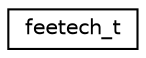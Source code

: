 digraph "Graphical Class Hierarchy"
{
 // LATEX_PDF_SIZE
  edge [fontname="Helvetica",fontsize="10",labelfontname="Helvetica",labelfontsize="10"];
  node [fontname="Helvetica",fontsize="10",shape=record];
  rankdir="LR";
  Node0 [label="feetech_t",height=0.2,width=0.4,color="black", fillcolor="white", style="filled",URL="$structfeetech__t.html",tooltip="Descriptor struct for a feetech device."];
}
